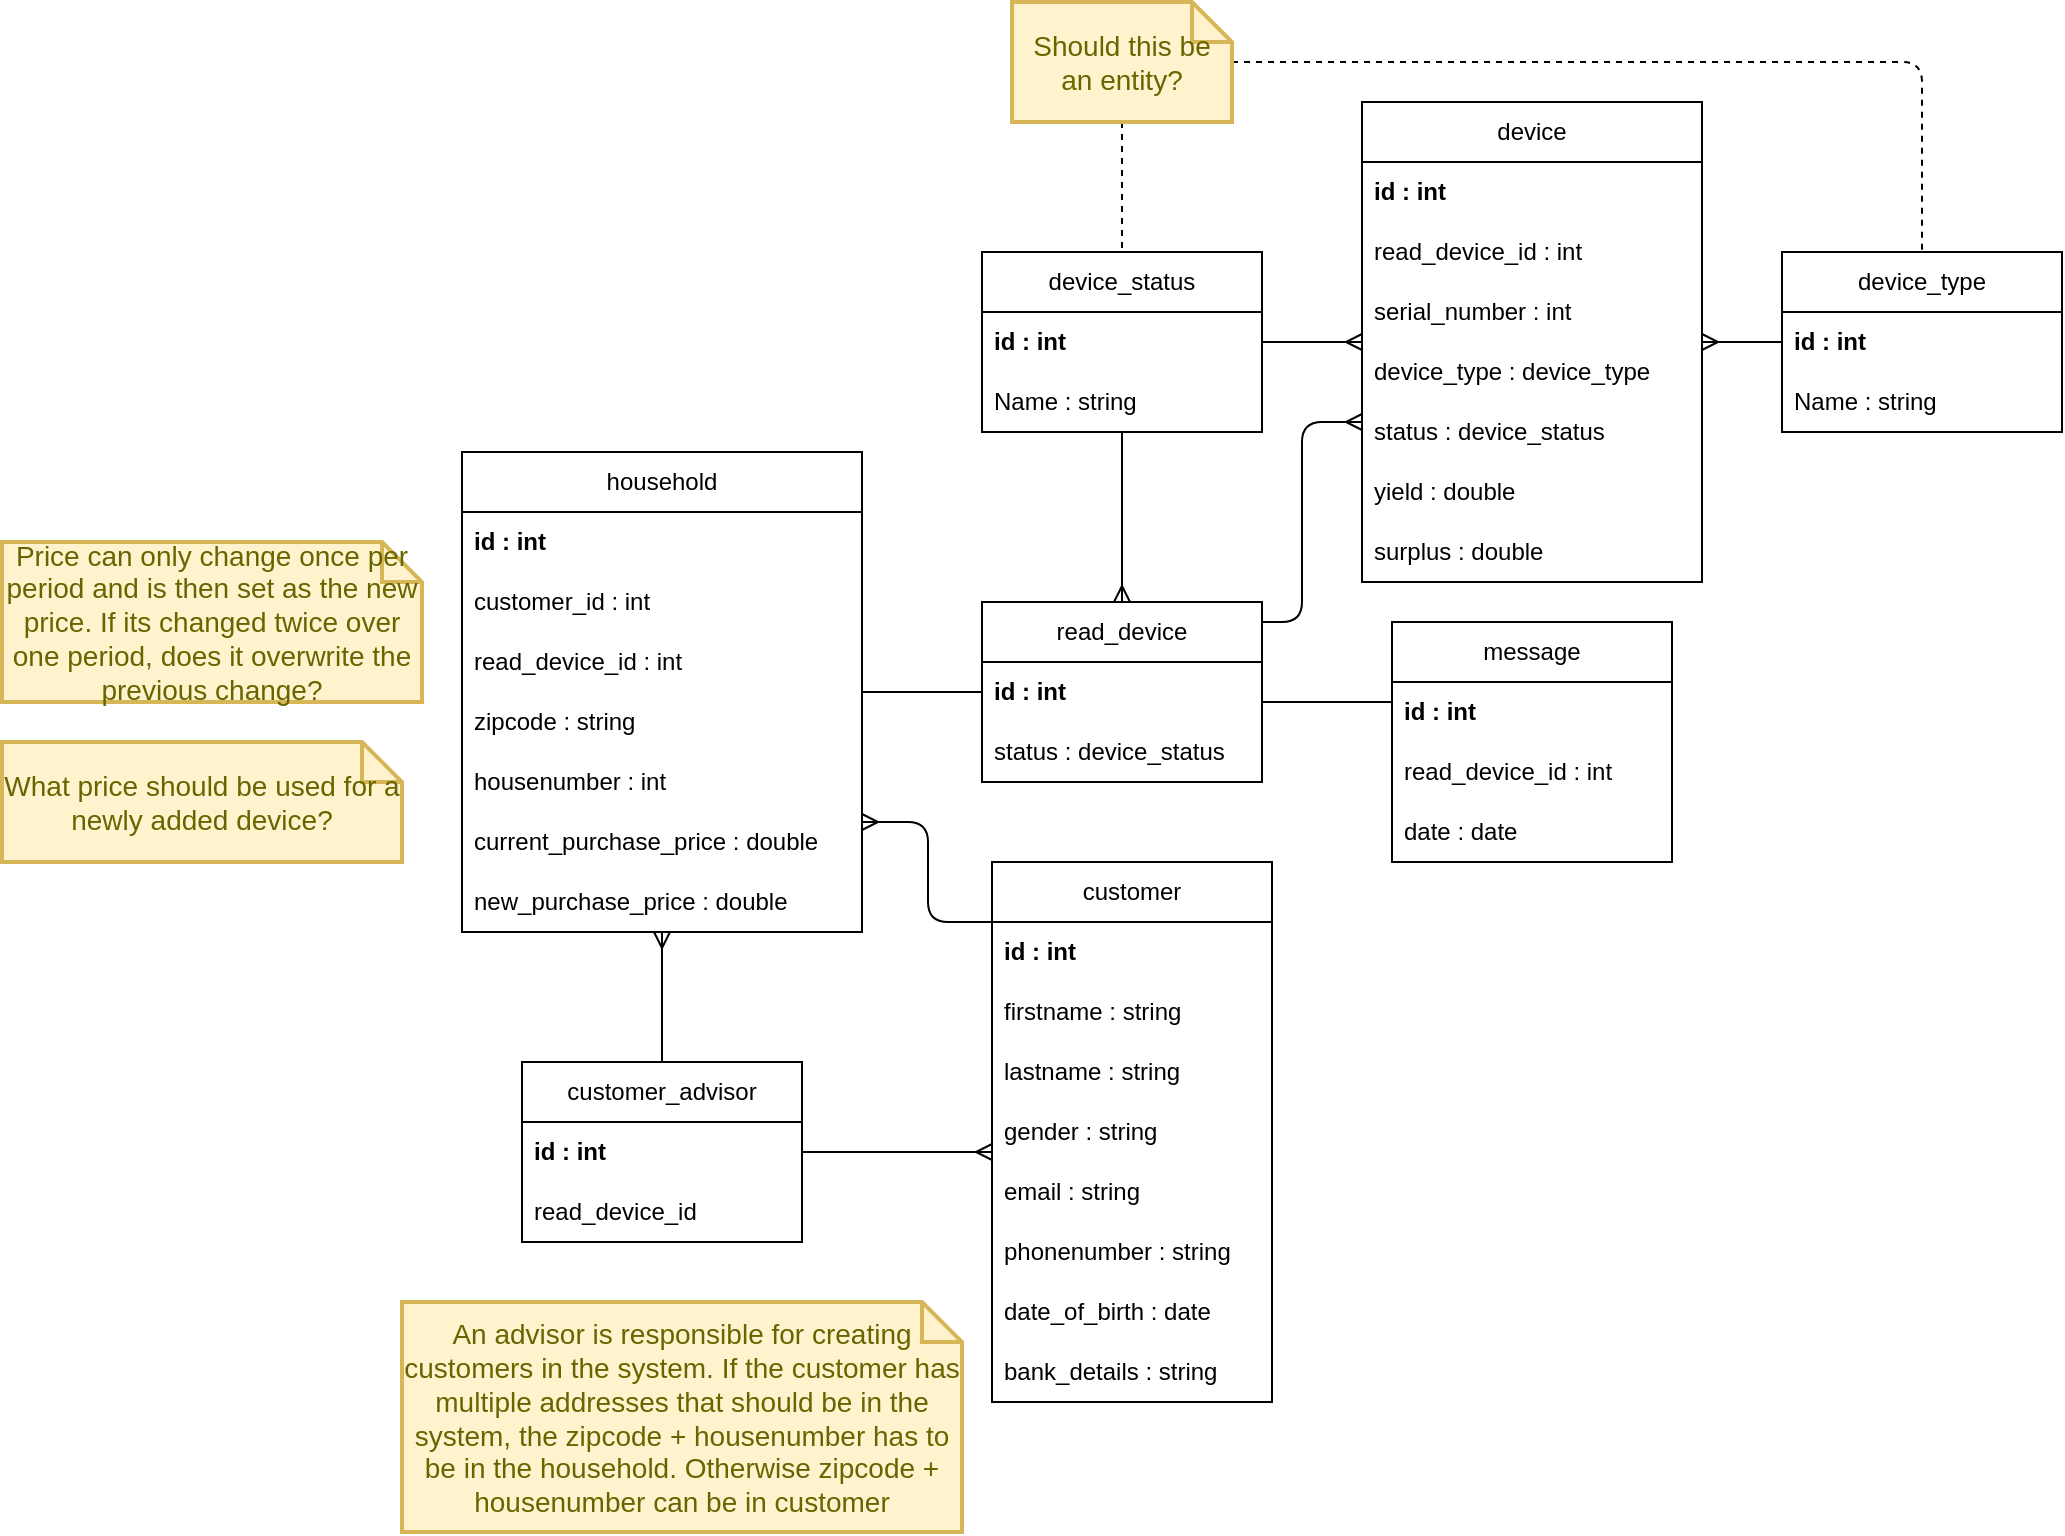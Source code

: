 <mxfile>
    <diagram id="ogwE11QcBhOnIWh51VKb" name="Page-1">
        <mxGraphModel dx="1682" dy="1671" grid="1" gridSize="10" guides="1" tooltips="1" connect="1" arrows="1" fold="1" page="1" pageScale="1" pageWidth="850" pageHeight="1100" math="0" shadow="0">
            <root>
                <mxCell id="0"/>
                <mxCell id="1" parent="0"/>
                <mxCell id="2" value="household" style="swimlane;fontStyle=0;childLayout=stackLayout;horizontal=1;startSize=30;horizontalStack=0;resizeParent=1;resizeParentMax=0;resizeLast=0;collapsible=1;marginBottom=0;whiteSpace=wrap;html=1;fontSize=12;" vertex="1" parent="1">
                    <mxGeometry x="20" y="25" width="200" height="240" as="geometry"/>
                </mxCell>
                <mxCell id="27" value="id : int" style="text;strokeColor=none;fillColor=none;align=left;verticalAlign=middle;spacingLeft=4;spacingRight=4;overflow=hidden;points=[[0,0.5],[1,0.5]];portConstraint=eastwest;rotatable=0;whiteSpace=wrap;html=1;fontSize=12;fontStyle=1" vertex="1" parent="2">
                    <mxGeometry y="30" width="200" height="30" as="geometry"/>
                </mxCell>
                <mxCell id="3" value="customer_id : int" style="text;strokeColor=none;fillColor=none;align=left;verticalAlign=middle;spacingLeft=4;spacingRight=4;overflow=hidden;points=[[0,0.5],[1,0.5]];portConstraint=eastwest;rotatable=0;whiteSpace=wrap;html=1;fontSize=12;fontStyle=0" vertex="1" parent="2">
                    <mxGeometry y="60" width="200" height="30" as="geometry"/>
                </mxCell>
                <mxCell id="28" value="read_device_id : int" style="text;strokeColor=none;fillColor=none;align=left;verticalAlign=middle;spacingLeft=4;spacingRight=4;overflow=hidden;points=[[0,0.5],[1,0.5]];portConstraint=eastwest;rotatable=0;whiteSpace=wrap;html=1;fontSize=12;fontStyle=0" vertex="1" parent="2">
                    <mxGeometry y="90" width="200" height="30" as="geometry"/>
                </mxCell>
                <mxCell id="29" value="zipcode : string" style="text;strokeColor=none;fillColor=none;align=left;verticalAlign=middle;spacingLeft=4;spacingRight=4;overflow=hidden;points=[[0,0.5],[1,0.5]];portConstraint=eastwest;rotatable=0;whiteSpace=wrap;html=1;fontSize=12;fontStyle=0" vertex="1" parent="2">
                    <mxGeometry y="120" width="200" height="30" as="geometry"/>
                </mxCell>
                <mxCell id="30" value="housenumber : int" style="text;strokeColor=none;fillColor=none;align=left;verticalAlign=middle;spacingLeft=4;spacingRight=4;overflow=hidden;points=[[0,0.5],[1,0.5]];portConstraint=eastwest;rotatable=0;whiteSpace=wrap;html=1;fontSize=12;fontStyle=0" vertex="1" parent="2">
                    <mxGeometry y="150" width="200" height="30" as="geometry"/>
                </mxCell>
                <mxCell id="31" value="current_purchase_price : double" style="text;strokeColor=none;fillColor=none;align=left;verticalAlign=middle;spacingLeft=4;spacingRight=4;overflow=hidden;points=[[0,0.5],[1,0.5]];portConstraint=eastwest;rotatable=0;whiteSpace=wrap;html=1;fontSize=12;fontStyle=0" vertex="1" parent="2">
                    <mxGeometry y="180" width="200" height="30" as="geometry"/>
                </mxCell>
                <mxCell id="32" value="new_purchase_price : double" style="text;strokeColor=none;fillColor=none;align=left;verticalAlign=middle;spacingLeft=4;spacingRight=4;overflow=hidden;points=[[0,0.5],[1,0.5]];portConstraint=eastwest;rotatable=0;whiteSpace=wrap;html=1;fontSize=12;fontStyle=0" vertex="1" parent="2">
                    <mxGeometry y="210" width="200" height="30" as="geometry"/>
                </mxCell>
                <mxCell id="21" style="edgeStyle=none;html=1;endArrow=none;endFill=0;startArrow=ERmany;startFill=0;" edge="1" parent="1" source="2" target="4">
                    <mxGeometry relative="1" as="geometry"/>
                </mxCell>
                <mxCell id="4" value="customer_advisor" style="swimlane;fontStyle=0;childLayout=stackLayout;horizontal=1;startSize=30;horizontalStack=0;resizeParent=1;resizeParentMax=0;resizeLast=0;collapsible=1;marginBottom=0;whiteSpace=wrap;html=1;fontSize=12;" vertex="1" parent="1">
                    <mxGeometry x="50" y="330" width="140" height="90" as="geometry"/>
                </mxCell>
                <mxCell id="5" value="id : int" style="text;strokeColor=none;fillColor=none;align=left;verticalAlign=middle;spacingLeft=4;spacingRight=4;overflow=hidden;points=[[0,0.5],[1,0.5]];portConstraint=eastwest;rotatable=0;whiteSpace=wrap;html=1;fontSize=12;fontStyle=1" vertex="1" parent="4">
                    <mxGeometry y="30" width="140" height="30" as="geometry"/>
                </mxCell>
                <mxCell id="19" value="read_device_id" style="text;strokeColor=none;fillColor=none;align=left;verticalAlign=middle;spacingLeft=4;spacingRight=4;overflow=hidden;points=[[0,0.5],[1,0.5]];portConstraint=eastwest;rotatable=0;whiteSpace=wrap;html=1;fontSize=12;fontStyle=0" vertex="1" parent="4">
                    <mxGeometry y="60" width="140" height="30" as="geometry"/>
                </mxCell>
                <mxCell id="25" style="edgeStyle=none;html=1;startArrow=ERmany;startFill=0;endArrow=none;endFill=0;" edge="1" parent="1" source="6" target="8">
                    <mxGeometry relative="1" as="geometry"/>
                </mxCell>
                <mxCell id="26" style="edgeStyle=none;html=1;startArrow=none;startFill=0;endArrow=none;endFill=0;" edge="1" parent="1" source="6" target="2">
                    <mxGeometry relative="1" as="geometry"/>
                </mxCell>
                <mxCell id="33" style="edgeStyle=orthogonalEdgeStyle;html=1;startArrow=none;startFill=0;endArrow=ERmany;endFill=0;" edge="1" parent="1" source="6" target="10">
                    <mxGeometry relative="1" as="geometry">
                        <Array as="points">
                            <mxPoint x="440" y="110"/>
                            <mxPoint x="440" y="10"/>
                        </Array>
                    </mxGeometry>
                </mxCell>
                <mxCell id="6" value="read_device" style="swimlane;fontStyle=0;childLayout=stackLayout;horizontal=1;startSize=30;horizontalStack=0;resizeParent=1;resizeParentMax=0;resizeLast=0;collapsible=1;marginBottom=0;whiteSpace=wrap;html=1;fontSize=12;" vertex="1" parent="1">
                    <mxGeometry x="280" y="100" width="140" height="90" as="geometry"/>
                </mxCell>
                <mxCell id="22" value="id : int" style="text;strokeColor=none;fillColor=none;align=left;verticalAlign=middle;spacingLeft=4;spacingRight=4;overflow=hidden;points=[[0,0.5],[1,0.5]];portConstraint=eastwest;rotatable=0;whiteSpace=wrap;html=1;fontSize=12;fontStyle=1" vertex="1" parent="6">
                    <mxGeometry y="30" width="140" height="30" as="geometry"/>
                </mxCell>
                <mxCell id="7" value="status : device_status" style="text;strokeColor=none;fillColor=none;align=left;verticalAlign=middle;spacingLeft=4;spacingRight=4;overflow=hidden;points=[[0,0.5],[1,0.5]];portConstraint=eastwest;rotatable=0;whiteSpace=wrap;html=1;fontSize=12;fontStyle=0" vertex="1" parent="6">
                    <mxGeometry y="60" width="140" height="30" as="geometry"/>
                </mxCell>
                <mxCell id="8" value="device_status" style="swimlane;fontStyle=0;childLayout=stackLayout;horizontal=1;startSize=30;horizontalStack=0;resizeParent=1;resizeParentMax=0;resizeLast=0;collapsible=1;marginBottom=0;whiteSpace=wrap;html=1;fontSize=12;" vertex="1" parent="1">
                    <mxGeometry x="280" y="-75" width="140" height="90" as="geometry"/>
                </mxCell>
                <mxCell id="24" value="id : int" style="text;strokeColor=none;fillColor=none;align=left;verticalAlign=middle;spacingLeft=4;spacingRight=4;overflow=hidden;points=[[0,0.5],[1,0.5]];portConstraint=eastwest;rotatable=0;whiteSpace=wrap;html=1;fontSize=12;fontStyle=1" vertex="1" parent="8">
                    <mxGeometry y="30" width="140" height="30" as="geometry"/>
                </mxCell>
                <mxCell id="9" value="Name : string" style="text;strokeColor=none;fillColor=none;align=left;verticalAlign=middle;spacingLeft=4;spacingRight=4;overflow=hidden;points=[[0,0.5],[1,0.5]];portConstraint=eastwest;rotatable=0;whiteSpace=wrap;html=1;fontSize=12;fontStyle=0" vertex="1" parent="8">
                    <mxGeometry y="60" width="140" height="30" as="geometry"/>
                </mxCell>
                <mxCell id="10" value="device" style="swimlane;fontStyle=0;childLayout=stackLayout;horizontal=1;startSize=30;horizontalStack=0;resizeParent=1;resizeParentMax=0;resizeLast=0;collapsible=1;marginBottom=0;whiteSpace=wrap;html=1;fontSize=12;" vertex="1" parent="1">
                    <mxGeometry x="470" y="-150" width="170" height="240" as="geometry"/>
                </mxCell>
                <mxCell id="34" value="id : int" style="text;strokeColor=none;fillColor=none;align=left;verticalAlign=middle;spacingLeft=4;spacingRight=4;overflow=hidden;points=[[0,0.5],[1,0.5]];portConstraint=eastwest;rotatable=0;whiteSpace=wrap;html=1;fontSize=12;fontStyle=1" vertex="1" parent="10">
                    <mxGeometry y="30" width="170" height="30" as="geometry"/>
                </mxCell>
                <mxCell id="11" value="read_device_id : int" style="text;strokeColor=none;fillColor=none;align=left;verticalAlign=middle;spacingLeft=4;spacingRight=4;overflow=hidden;points=[[0,0.5],[1,0.5]];portConstraint=eastwest;rotatable=0;whiteSpace=wrap;html=1;fontSize=12;fontStyle=0" vertex="1" parent="10">
                    <mxGeometry y="60" width="170" height="30" as="geometry"/>
                </mxCell>
                <mxCell id="35" value="serial_number : int" style="text;strokeColor=none;fillColor=none;align=left;verticalAlign=middle;spacingLeft=4;spacingRight=4;overflow=hidden;points=[[0,0.5],[1,0.5]];portConstraint=eastwest;rotatable=0;whiteSpace=wrap;html=1;fontSize=12;fontStyle=0" vertex="1" parent="10">
                    <mxGeometry y="90" width="170" height="30" as="geometry"/>
                </mxCell>
                <mxCell id="36" value="device_type : device_type" style="text;strokeColor=none;fillColor=none;align=left;verticalAlign=middle;spacingLeft=4;spacingRight=4;overflow=hidden;points=[[0,0.5],[1,0.5]];portConstraint=eastwest;rotatable=0;whiteSpace=wrap;html=1;fontSize=12;fontStyle=0" vertex="1" parent="10">
                    <mxGeometry y="120" width="170" height="30" as="geometry"/>
                </mxCell>
                <mxCell id="37" value="status : device_status" style="text;strokeColor=none;fillColor=none;align=left;verticalAlign=middle;spacingLeft=4;spacingRight=4;overflow=hidden;points=[[0,0.5],[1,0.5]];portConstraint=eastwest;rotatable=0;whiteSpace=wrap;html=1;fontSize=12;fontStyle=0" vertex="1" parent="10">
                    <mxGeometry y="150" width="170" height="30" as="geometry"/>
                </mxCell>
                <mxCell id="38" value="yield : double" style="text;strokeColor=none;fillColor=none;align=left;verticalAlign=middle;spacingLeft=4;spacingRight=4;overflow=hidden;points=[[0,0.5],[1,0.5]];portConstraint=eastwest;rotatable=0;whiteSpace=wrap;html=1;fontSize=12;fontStyle=0" vertex="1" parent="10">
                    <mxGeometry y="180" width="170" height="30" as="geometry"/>
                </mxCell>
                <mxCell id="39" value="surplus : double" style="text;strokeColor=none;fillColor=none;align=left;verticalAlign=middle;spacingLeft=4;spacingRight=4;overflow=hidden;points=[[0,0.5],[1,0.5]];portConstraint=eastwest;rotatable=0;whiteSpace=wrap;html=1;fontSize=12;fontStyle=0" vertex="1" parent="10">
                    <mxGeometry y="210" width="170" height="30" as="geometry"/>
                </mxCell>
                <mxCell id="40" style="edgeStyle=none;html=1;startArrow=none;startFill=0;endArrow=ERmany;endFill=0;" edge="1" parent="1" source="12" target="10">
                    <mxGeometry relative="1" as="geometry"/>
                </mxCell>
                <mxCell id="12" value="device_type" style="swimlane;fontStyle=0;childLayout=stackLayout;horizontal=1;startSize=30;horizontalStack=0;resizeParent=1;resizeParentMax=0;resizeLast=0;collapsible=1;marginBottom=0;whiteSpace=wrap;html=1;fontSize=12;" vertex="1" parent="1">
                    <mxGeometry x="680" y="-75" width="140" height="90" as="geometry"/>
                </mxCell>
                <mxCell id="43" value="id : int" style="text;strokeColor=none;fillColor=none;align=left;verticalAlign=middle;spacingLeft=4;spacingRight=4;overflow=hidden;points=[[0,0.5],[1,0.5]];portConstraint=eastwest;rotatable=0;whiteSpace=wrap;html=1;fontSize=12;fontStyle=1" vertex="1" parent="12">
                    <mxGeometry y="30" width="140" height="30" as="geometry"/>
                </mxCell>
                <mxCell id="13" value="Name : string" style="text;strokeColor=none;fillColor=none;align=left;verticalAlign=middle;spacingLeft=4;spacingRight=4;overflow=hidden;points=[[0,0.5],[1,0.5]];portConstraint=eastwest;rotatable=0;whiteSpace=wrap;html=1;fontSize=12;fontStyle=0" vertex="1" parent="12">
                    <mxGeometry y="60" width="140" height="30" as="geometry"/>
                </mxCell>
                <mxCell id="44" style="edgeStyle=orthogonalEdgeStyle;html=1;startArrow=none;startFill=0;endArrow=ERmany;endFill=0;" edge="1" parent="1" source="14" target="2">
                    <mxGeometry relative="1" as="geometry">
                        <Array as="points">
                            <mxPoint x="253" y="260"/>
                            <mxPoint x="253" y="210"/>
                        </Array>
                    </mxGeometry>
                </mxCell>
                <mxCell id="14" value="customer" style="swimlane;fontStyle=0;childLayout=stackLayout;horizontal=1;startSize=30;horizontalStack=0;resizeParent=1;resizeParentMax=0;resizeLast=0;collapsible=1;marginBottom=0;whiteSpace=wrap;html=1;fontSize=12;" vertex="1" parent="1">
                    <mxGeometry x="285" y="230" width="140" height="270" as="geometry"/>
                </mxCell>
                <mxCell id="45" value="id : int" style="text;strokeColor=none;fillColor=none;align=left;verticalAlign=middle;spacingLeft=4;spacingRight=4;overflow=hidden;points=[[0,0.5],[1,0.5]];portConstraint=eastwest;rotatable=0;whiteSpace=wrap;html=1;fontSize=12;fontStyle=1" vertex="1" parent="14">
                    <mxGeometry y="30" width="140" height="30" as="geometry"/>
                </mxCell>
                <mxCell id="15" value="firstname : string" style="text;strokeColor=none;fillColor=none;align=left;verticalAlign=middle;spacingLeft=4;spacingRight=4;overflow=hidden;points=[[0,0.5],[1,0.5]];portConstraint=eastwest;rotatable=0;whiteSpace=wrap;html=1;fontSize=12;fontStyle=0" vertex="1" parent="14">
                    <mxGeometry y="60" width="140" height="30" as="geometry"/>
                </mxCell>
                <mxCell id="46" value="lastname : string" style="text;strokeColor=none;fillColor=none;align=left;verticalAlign=middle;spacingLeft=4;spacingRight=4;overflow=hidden;points=[[0,0.5],[1,0.5]];portConstraint=eastwest;rotatable=0;whiteSpace=wrap;html=1;fontSize=12;fontStyle=0" vertex="1" parent="14">
                    <mxGeometry y="90" width="140" height="30" as="geometry"/>
                </mxCell>
                <mxCell id="47" value="gender : string" style="text;strokeColor=none;fillColor=none;align=left;verticalAlign=middle;spacingLeft=4;spacingRight=4;overflow=hidden;points=[[0,0.5],[1,0.5]];portConstraint=eastwest;rotatable=0;whiteSpace=wrap;html=1;fontSize=12;fontStyle=0" vertex="1" parent="14">
                    <mxGeometry y="120" width="140" height="30" as="geometry"/>
                </mxCell>
                <mxCell id="48" value="email : string" style="text;strokeColor=none;fillColor=none;align=left;verticalAlign=middle;spacingLeft=4;spacingRight=4;overflow=hidden;points=[[0,0.5],[1,0.5]];portConstraint=eastwest;rotatable=0;whiteSpace=wrap;html=1;fontSize=12;fontStyle=0" vertex="1" parent="14">
                    <mxGeometry y="150" width="140" height="30" as="geometry"/>
                </mxCell>
                <mxCell id="49" value="phonenumber : string" style="text;strokeColor=none;fillColor=none;align=left;verticalAlign=middle;spacingLeft=4;spacingRight=4;overflow=hidden;points=[[0,0.5],[1,0.5]];portConstraint=eastwest;rotatable=0;whiteSpace=wrap;html=1;fontSize=12;fontStyle=0" vertex="1" parent="14">
                    <mxGeometry y="180" width="140" height="30" as="geometry"/>
                </mxCell>
                <mxCell id="50" value="date_of_birth : date" style="text;strokeColor=none;fillColor=none;align=left;verticalAlign=middle;spacingLeft=4;spacingRight=4;overflow=hidden;points=[[0,0.5],[1,0.5]];portConstraint=eastwest;rotatable=0;whiteSpace=wrap;html=1;fontSize=12;fontStyle=0" vertex="1" parent="14">
                    <mxGeometry y="210" width="140" height="30" as="geometry"/>
                </mxCell>
                <mxCell id="51" value="bank_details : string" style="text;strokeColor=none;fillColor=none;align=left;verticalAlign=middle;spacingLeft=4;spacingRight=4;overflow=hidden;points=[[0,0.5],[1,0.5]];portConstraint=eastwest;rotatable=0;whiteSpace=wrap;html=1;fontSize=12;fontStyle=0" vertex="1" parent="14">
                    <mxGeometry y="240" width="140" height="30" as="geometry"/>
                </mxCell>
                <mxCell id="54" style="edgeStyle=orthogonalEdgeStyle;html=1;startArrow=none;startFill=0;endArrow=none;endFill=0;" edge="1" parent="1" source="16" target="6">
                    <mxGeometry relative="1" as="geometry">
                        <Array as="points">
                            <mxPoint x="440" y="150"/>
                            <mxPoint x="440" y="150"/>
                        </Array>
                    </mxGeometry>
                </mxCell>
                <mxCell id="16" value="message" style="swimlane;fontStyle=0;childLayout=stackLayout;horizontal=1;startSize=30;horizontalStack=0;resizeParent=1;resizeParentMax=0;resizeLast=0;collapsible=1;marginBottom=0;whiteSpace=wrap;html=1;fontSize=12;" vertex="1" parent="1">
                    <mxGeometry x="485" y="110" width="140" height="120" as="geometry"/>
                </mxCell>
                <mxCell id="52" value="id : int" style="text;strokeColor=none;fillColor=none;align=left;verticalAlign=middle;spacingLeft=4;spacingRight=4;overflow=hidden;points=[[0,0.5],[1,0.5]];portConstraint=eastwest;rotatable=0;whiteSpace=wrap;html=1;fontSize=12;fontStyle=1" vertex="1" parent="16">
                    <mxGeometry y="30" width="140" height="30" as="geometry"/>
                </mxCell>
                <mxCell id="17" value="read_device_id : int" style="text;strokeColor=none;fillColor=none;align=left;verticalAlign=middle;spacingLeft=4;spacingRight=4;overflow=hidden;points=[[0,0.5],[1,0.5]];portConstraint=eastwest;rotatable=0;whiteSpace=wrap;html=1;fontSize=12;fontStyle=0" vertex="1" parent="16">
                    <mxGeometry y="60" width="140" height="30" as="geometry"/>
                </mxCell>
                <mxCell id="53" value="date : date" style="text;strokeColor=none;fillColor=none;align=left;verticalAlign=middle;spacingLeft=4;spacingRight=4;overflow=hidden;points=[[0,0.5],[1,0.5]];portConstraint=eastwest;rotatable=0;whiteSpace=wrap;html=1;fontSize=12;fontStyle=0" vertex="1" parent="16">
                    <mxGeometry y="90" width="140" height="30" as="geometry"/>
                </mxCell>
                <mxCell id="42" style="edgeStyle=orthogonalEdgeStyle;html=1;startArrow=none;startFill=0;endArrow=ERmany;endFill=0;" edge="1" parent="1" source="8" target="10">
                    <mxGeometry relative="1" as="geometry">
                        <Array as="points">
                            <mxPoint x="350" y="-40"/>
                        </Array>
                    </mxGeometry>
                </mxCell>
                <mxCell id="55" style="edgeStyle=orthogonalEdgeStyle;html=1;startArrow=none;startFill=0;endArrow=ERmany;endFill=0;" edge="1" parent="1" source="4" target="14">
                    <mxGeometry relative="1" as="geometry">
                        <mxPoint x="250" y="460" as="targetPoint"/>
                        <Array as="points">
                            <mxPoint x="260" y="375"/>
                            <mxPoint x="260" y="375"/>
                        </Array>
                    </mxGeometry>
                </mxCell>
                <mxCell id="56" value="An advisor is responsible for creating customers in the system. If the customer has multiple addresses that should be in the system, the zipcode + housenumber has to be in the household. Otherwise zipcode + housenumber can be in customer" style="shape=note;strokeWidth=2;fontSize=14;size=20;whiteSpace=wrap;html=1;fillColor=#fff2cc;strokeColor=#d6b656;fontColor=#666600;" vertex="1" parent="1">
                    <mxGeometry x="-10" y="450" width="280" height="115" as="geometry"/>
                </mxCell>
                <mxCell id="57" value="Price can only change once per period and is then set as the new price. If its changed twice over one period, does it overwrite the previous change?" style="shape=note;strokeWidth=2;fontSize=14;size=20;whiteSpace=wrap;html=1;fillColor=#fff2cc;strokeColor=#d6b656;fontColor=#666600;" vertex="1" parent="1">
                    <mxGeometry x="-210" y="70" width="210" height="80" as="geometry"/>
                </mxCell>
                <mxCell id="59" style="edgeStyle=orthogonalEdgeStyle;html=1;startArrow=none;startFill=0;endArrow=none;endFill=0;dashed=1;" edge="1" parent="1" source="58" target="8">
                    <mxGeometry relative="1" as="geometry"/>
                </mxCell>
                <mxCell id="60" style="edgeStyle=orthogonalEdgeStyle;html=1;dashed=1;startArrow=none;startFill=0;endArrow=none;endFill=0;" edge="1" parent="1" source="58" target="12">
                    <mxGeometry relative="1" as="geometry"/>
                </mxCell>
                <mxCell id="58" value="Should this be an entity?" style="shape=note;strokeWidth=2;fontSize=14;size=20;whiteSpace=wrap;html=1;fillColor=#fff2cc;strokeColor=#d6b656;fontColor=#666600;" vertex="1" parent="1">
                    <mxGeometry x="295" y="-200" width="110" height="60" as="geometry"/>
                </mxCell>
                <mxCell id="62" value="What price should be used for a newly added device?" style="shape=note;strokeWidth=2;fontSize=14;size=20;whiteSpace=wrap;html=1;fillColor=#fff2cc;strokeColor=#d6b656;fontColor=#666600;" vertex="1" parent="1">
                    <mxGeometry x="-210" y="170" width="200" height="60" as="geometry"/>
                </mxCell>
            </root>
        </mxGraphModel>
    </diagram>
</mxfile>